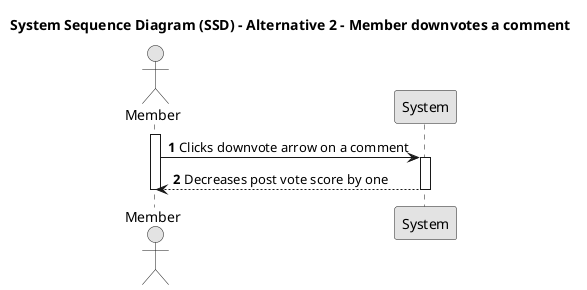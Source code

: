 @startuml SSD2

skinparam monochrome true
skinparam packageStyle rectangle
skinparam shadowing false

title System Sequence Diagram (SSD) - Alternative 2 - Member downvotes a comment

autonumber

actor "Member" as Member
participant "System" as System

activate Member

    Member -> System: Clicks downvote arrow on a comment
    activate System

        System --> Member: Decreases post vote score by one
        deactivate System

deactivate Member

@enduml
